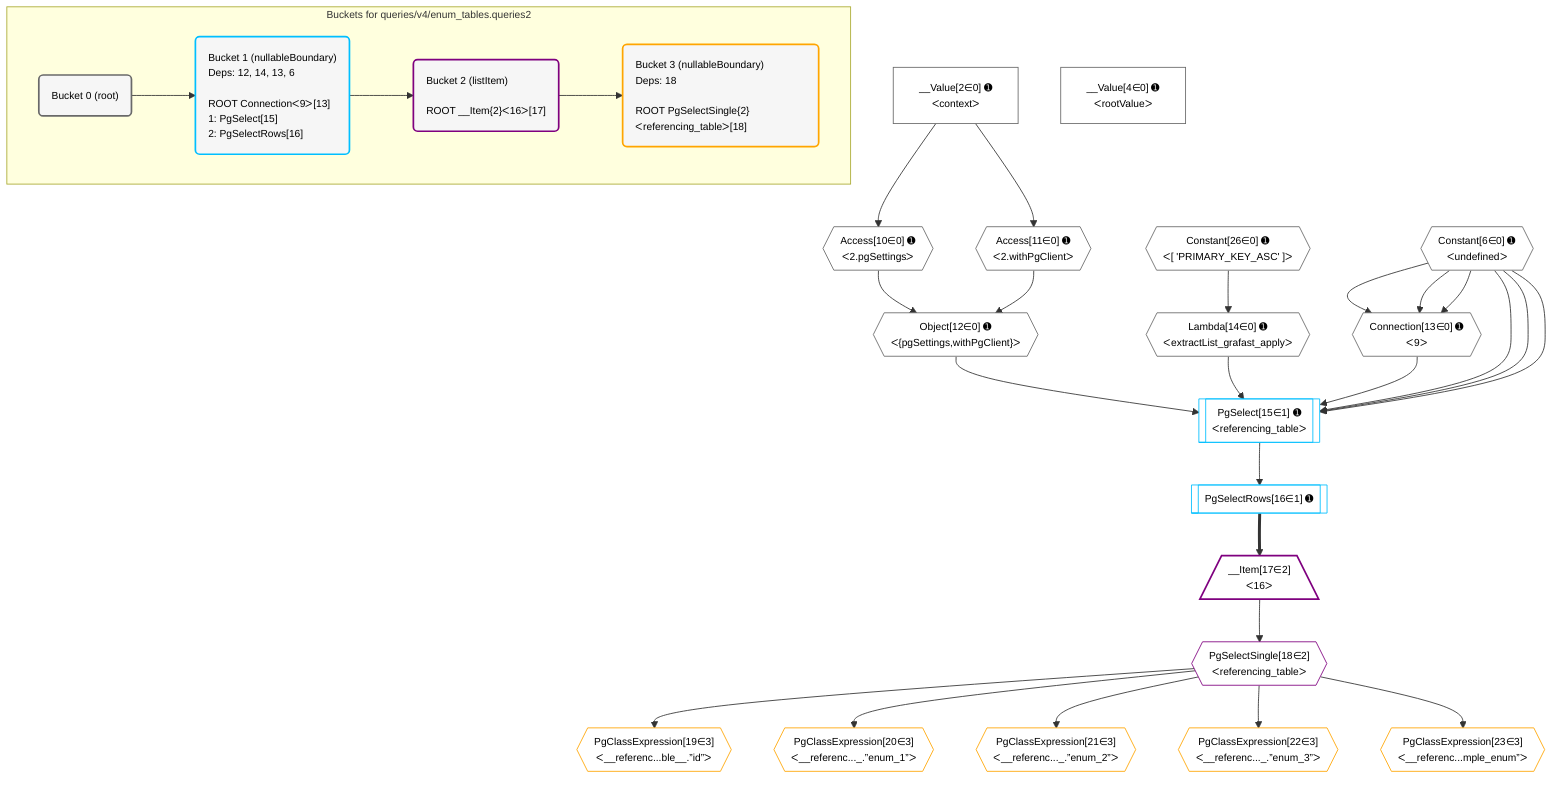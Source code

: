 %%{init: {'themeVariables': { 'fontSize': '12px'}}}%%
graph TD
    classDef path fill:#eee,stroke:#000,color:#000
    classDef plan fill:#fff,stroke-width:1px,color:#000
    classDef itemplan fill:#fff,stroke-width:2px,color:#000
    classDef unbatchedplan fill:#dff,stroke-width:1px,color:#000
    classDef sideeffectplan fill:#fcc,stroke-width:2px,color:#000
    classDef bucket fill:#f6f6f6,color:#000,stroke-width:2px,text-align:left


    %% plan dependencies
    Connection13{{"Connection[13∈0] ➊<br />ᐸ9ᐳ"}}:::plan
    Constant6{{"Constant[6∈0] ➊<br />ᐸundefinedᐳ"}}:::plan
    Constant6 & Constant6 & Constant6 --> Connection13
    Object12{{"Object[12∈0] ➊<br />ᐸ{pgSettings,withPgClient}ᐳ"}}:::plan
    Access10{{"Access[10∈0] ➊<br />ᐸ2.pgSettingsᐳ"}}:::plan
    Access11{{"Access[11∈0] ➊<br />ᐸ2.withPgClientᐳ"}}:::plan
    Access10 & Access11 --> Object12
    __Value2["__Value[2∈0] ➊<br />ᐸcontextᐳ"]:::plan
    __Value2 --> Access10
    __Value2 --> Access11
    Lambda14{{"Lambda[14∈0] ➊<br />ᐸextractList_grafast_applyᐳ"}}:::plan
    Constant26{{"Constant[26∈0] ➊<br />ᐸ[ 'PRIMARY_KEY_ASC' ]ᐳ"}}:::plan
    Constant26 --> Lambda14
    __Value4["__Value[4∈0] ➊<br />ᐸrootValueᐳ"]:::plan
    PgSelect15[["PgSelect[15∈1] ➊<br />ᐸreferencing_tableᐳ"]]:::plan
    Object12 & Lambda14 & Connection13 & Constant6 & Constant6 & Constant6 --> PgSelect15
    PgSelectRows16[["PgSelectRows[16∈1] ➊"]]:::plan
    PgSelect15 --> PgSelectRows16
    __Item17[/"__Item[17∈2]<br />ᐸ16ᐳ"\]:::itemplan
    PgSelectRows16 ==> __Item17
    PgSelectSingle18{{"PgSelectSingle[18∈2]<br />ᐸreferencing_tableᐳ"}}:::plan
    __Item17 --> PgSelectSingle18
    PgClassExpression19{{"PgClassExpression[19∈3]<br />ᐸ__referenc...ble__.”id”ᐳ"}}:::plan
    PgSelectSingle18 --> PgClassExpression19
    PgClassExpression20{{"PgClassExpression[20∈3]<br />ᐸ__referenc..._.”enum_1”ᐳ"}}:::plan
    PgSelectSingle18 --> PgClassExpression20
    PgClassExpression21{{"PgClassExpression[21∈3]<br />ᐸ__referenc..._.”enum_2”ᐳ"}}:::plan
    PgSelectSingle18 --> PgClassExpression21
    PgClassExpression22{{"PgClassExpression[22∈3]<br />ᐸ__referenc..._.”enum_3”ᐳ"}}:::plan
    PgSelectSingle18 --> PgClassExpression22
    PgClassExpression23{{"PgClassExpression[23∈3]<br />ᐸ__referenc...mple_enum”ᐳ"}}:::plan
    PgSelectSingle18 --> PgClassExpression23

    %% define steps

    subgraph "Buckets for queries/v4/enum_tables.queries2"
    Bucket0("Bucket 0 (root)"):::bucket
    classDef bucket0 stroke:#696969
    class Bucket0,__Value2,__Value4,Constant6,Access10,Access11,Object12,Connection13,Lambda14,Constant26 bucket0
    Bucket1("Bucket 1 (nullableBoundary)<br />Deps: 12, 14, 13, 6<br /><br />ROOT Connectionᐸ9ᐳ[13]<br />1: PgSelect[15]<br />2: PgSelectRows[16]"):::bucket
    classDef bucket1 stroke:#00bfff
    class Bucket1,PgSelect15,PgSelectRows16 bucket1
    Bucket2("Bucket 2 (listItem)<br /><br />ROOT __Item{2}ᐸ16ᐳ[17]"):::bucket
    classDef bucket2 stroke:#7f007f
    class Bucket2,__Item17,PgSelectSingle18 bucket2
    Bucket3("Bucket 3 (nullableBoundary)<br />Deps: 18<br /><br />ROOT PgSelectSingle{2}ᐸreferencing_tableᐳ[18]"):::bucket
    classDef bucket3 stroke:#ffa500
    class Bucket3,PgClassExpression19,PgClassExpression20,PgClassExpression21,PgClassExpression22,PgClassExpression23 bucket3
    Bucket0 --> Bucket1
    Bucket1 --> Bucket2
    Bucket2 --> Bucket3
    end